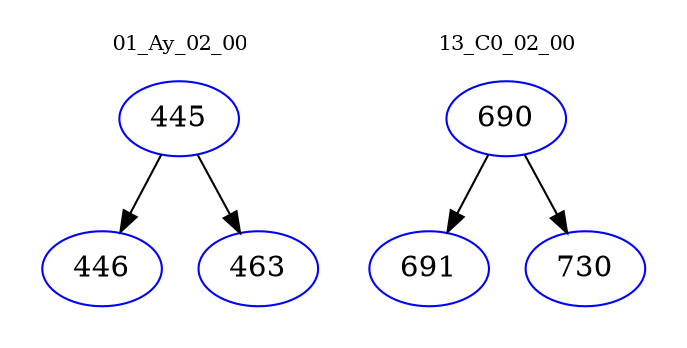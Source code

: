 digraph{
subgraph cluster_0 {
color = white
label = "01_Ay_02_00";
fontsize=10;
T0_445 [label="445", color="blue"]
T0_445 -> T0_446 [color="black"]
T0_446 [label="446", color="blue"]
T0_445 -> T0_463 [color="black"]
T0_463 [label="463", color="blue"]
}
subgraph cluster_1 {
color = white
label = "13_C0_02_00";
fontsize=10;
T1_690 [label="690", color="blue"]
T1_690 -> T1_691 [color="black"]
T1_691 [label="691", color="blue"]
T1_690 -> T1_730 [color="black"]
T1_730 [label="730", color="blue"]
}
}
